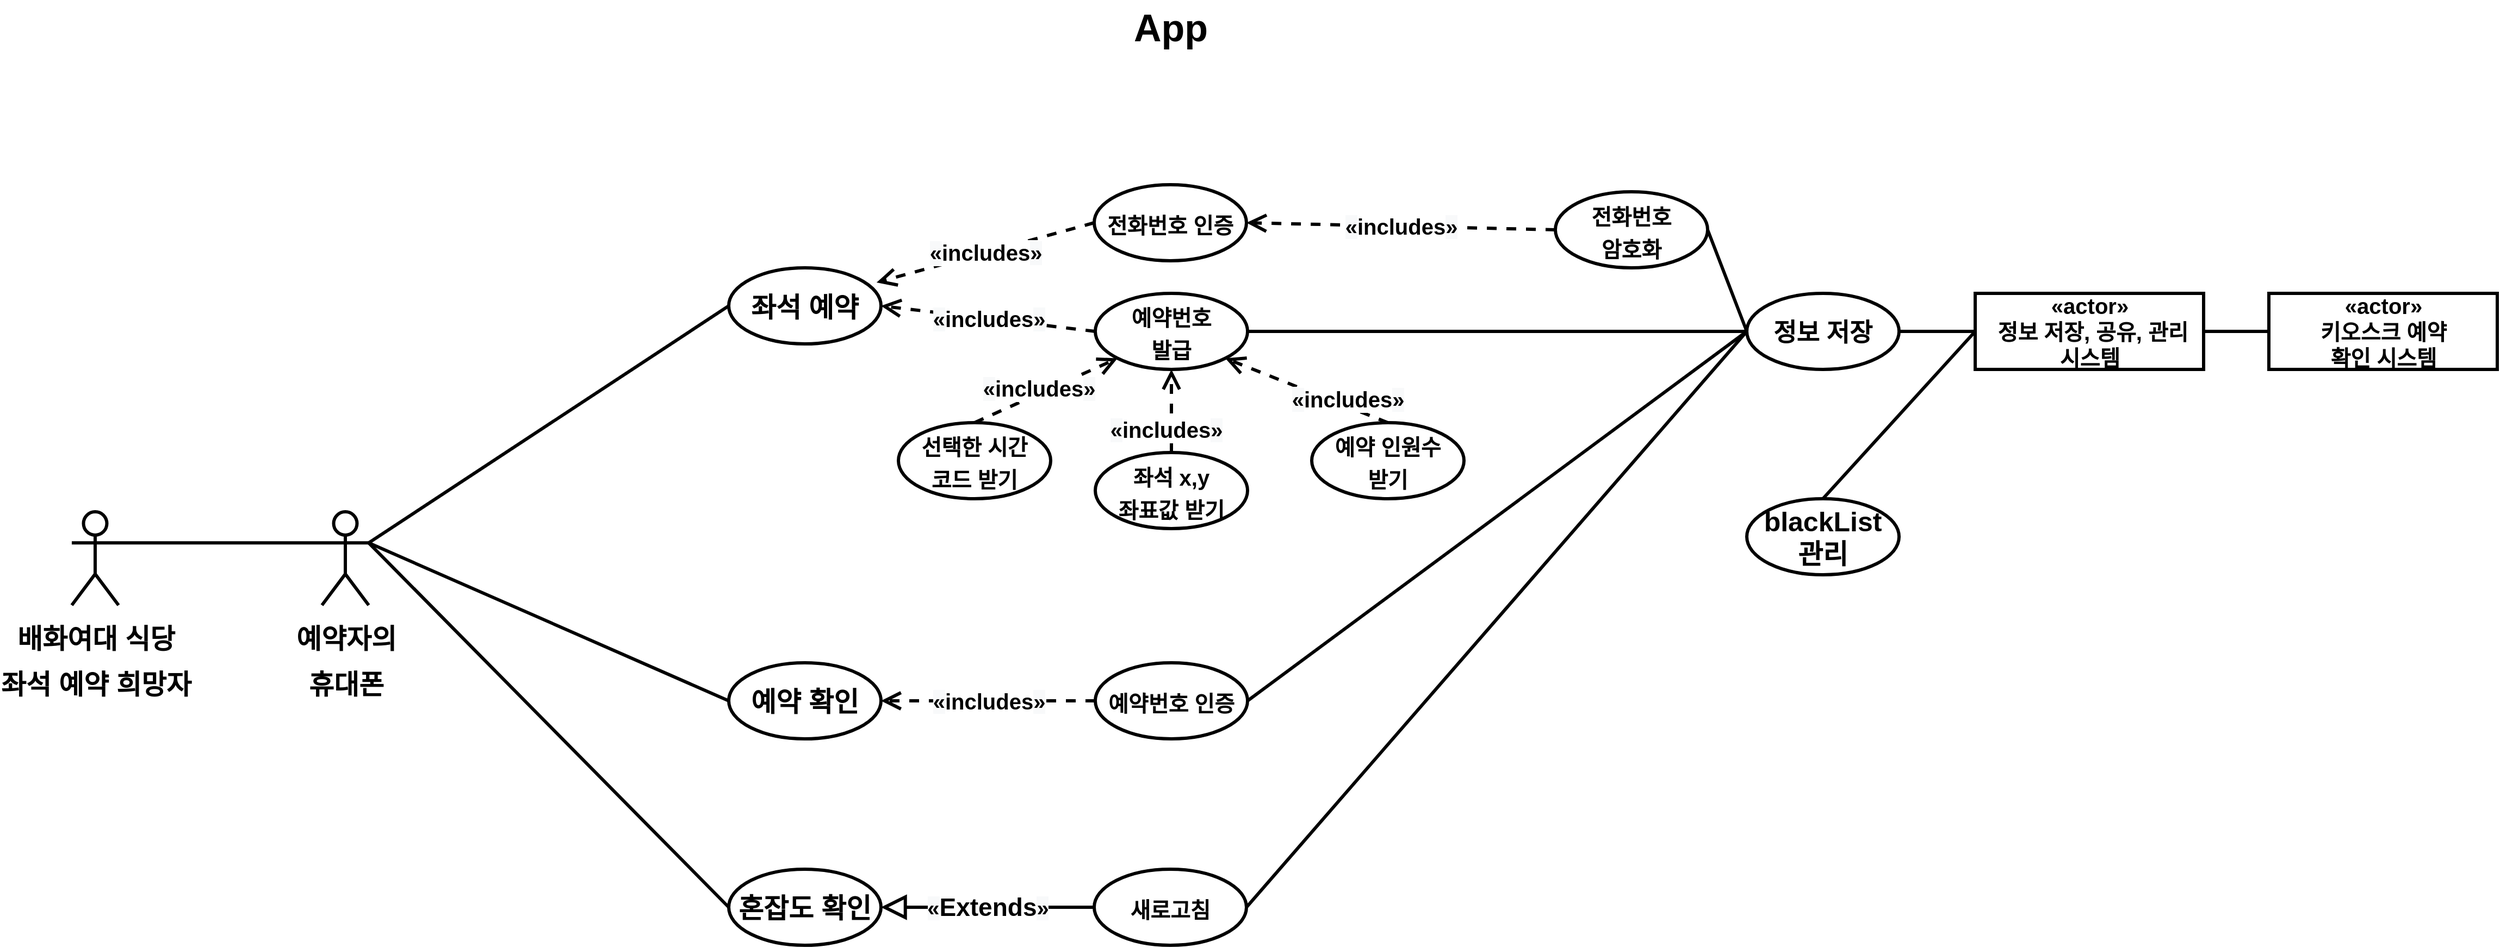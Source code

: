 <mxfile version="17.4.5" type="github">
  <diagram id="-QCvbYy8-glM7ENRcZFV" name="Page-1">
    <mxGraphModel dx="2903" dy="2263" grid="1" gridSize="10" guides="1" tooltips="1" connect="1" arrows="1" fold="1" page="1" pageScale="1" pageWidth="827" pageHeight="1169" math="0" shadow="0">
      <root>
        <mxCell id="0" />
        <mxCell id="1" parent="0" />
        <mxCell id="xzGXYvU11T9rDhcxcgDj-4" value="&lt;b&gt;&lt;font style=&quot;font-size: 35px&quot;&gt;App&lt;/font&gt;&lt;/b&gt;" style="text;html=1;align=center;verticalAlign=middle;whiteSpace=wrap;rounded=0;strokeWidth=3;fillColor=default;" parent="1" vertex="1">
          <mxGeometry x="783.5" y="-120" width="73" height="50" as="geometry" />
        </mxCell>
        <mxCell id="xzGXYvU11T9rDhcxcgDj-5" value="&lt;font style=&quot;font-size: 25px&quot;&gt;&lt;b&gt;배화여대 식당&lt;br&gt;&lt;/b&gt;&lt;b&gt;좌석 예약 희망자&lt;/b&gt;&lt;/font&gt;" style="shape=umlActor;verticalLabelPosition=bottom;verticalAlign=top;html=1;outlineConnect=0;fontSize=35;strokeWidth=3;" parent="1" vertex="1">
          <mxGeometry x="-190" y="351" width="43" height="86" as="geometry" />
        </mxCell>
        <mxCell id="xzGXYvU11T9rDhcxcgDj-12" value="&lt;b&gt;«actor»&lt;br&gt;&amp;nbsp;정보 저장, 공유, 관리&lt;br&gt;시스템&lt;br&gt;&lt;/b&gt;" style="html=1;fontSize=20;strokeWidth=3;" parent="1" vertex="1">
          <mxGeometry x="1560" y="150" width="210" height="70" as="geometry" />
        </mxCell>
        <mxCell id="xzGXYvU11T9rDhcxcgDj-16" value="&lt;b&gt;좌석 예약&lt;/b&gt;" style="ellipse;whiteSpace=wrap;html=1;fontSize=25;strokeWidth=3;" parent="1" vertex="1">
          <mxGeometry x="414" y="126.5" width="140" height="70" as="geometry" />
        </mxCell>
        <mxCell id="xzGXYvU11T9rDhcxcgDj-17" value="&lt;b&gt;예약 확인&lt;/b&gt;" style="ellipse;whiteSpace=wrap;html=1;fontSize=25;strokeWidth=3;" parent="1" vertex="1">
          <mxGeometry x="414" y="490" width="140" height="70" as="geometry" />
        </mxCell>
        <mxCell id="xzGXYvU11T9rDhcxcgDj-18" value="&lt;b&gt;혼잡도 확인&lt;/b&gt;" style="ellipse;whiteSpace=wrap;html=1;fontSize=25;strokeWidth=3;" parent="1" vertex="1">
          <mxGeometry x="414" y="680" width="140" height="70" as="geometry" />
        </mxCell>
        <mxCell id="xzGXYvU11T9rDhcxcgDj-35" value="" style="endArrow=none;html=1;rounded=0;fontSize=25;strokeWidth=3;entryX=0;entryY=0.5;entryDx=0;entryDy=0;exitX=1;exitY=0.333;exitDx=0;exitDy=0;exitPerimeter=0;" parent="1" source="iIt3q8JstOjo-wZFKdjv-8" target="xzGXYvU11T9rDhcxcgDj-16" edge="1">
          <mxGeometry relative="1" as="geometry">
            <mxPoint x="150" y="360" as="sourcePoint" />
            <mxPoint x="510" y="390" as="targetPoint" />
          </mxGeometry>
        </mxCell>
        <mxCell id="xzGXYvU11T9rDhcxcgDj-36" value="" style="endArrow=none;html=1;rounded=0;fontSize=25;strokeWidth=3;entryX=0;entryY=0.5;entryDx=0;entryDy=0;exitX=1;exitY=0.333;exitDx=0;exitDy=0;exitPerimeter=0;" parent="1" source="iIt3q8JstOjo-wZFKdjv-8" target="xzGXYvU11T9rDhcxcgDj-18" edge="1">
          <mxGeometry relative="1" as="geometry">
            <mxPoint x="170" y="430" as="sourcePoint" />
            <mxPoint x="510" y="390" as="targetPoint" />
          </mxGeometry>
        </mxCell>
        <mxCell id="xzGXYvU11T9rDhcxcgDj-37" value="" style="endArrow=none;html=1;rounded=0;fontSize=25;strokeWidth=3;entryX=0;entryY=0.5;entryDx=0;entryDy=0;exitX=1;exitY=0.333;exitDx=0;exitDy=0;exitPerimeter=0;" parent="1" source="iIt3q8JstOjo-wZFKdjv-8" target="xzGXYvU11T9rDhcxcgDj-17" edge="1">
          <mxGeometry relative="1" as="geometry">
            <mxPoint x="170" y="380" as="sourcePoint" />
            <mxPoint x="280" y="405" as="targetPoint" />
          </mxGeometry>
        </mxCell>
        <mxCell id="xzGXYvU11T9rDhcxcgDj-39" value="&lt;span style=&quot;font-size: 20px&quot;&gt;&lt;b&gt;전화번호 인증&lt;/b&gt;&lt;/span&gt;" style="ellipse;whiteSpace=wrap;html=1;fontSize=25;strokeWidth=3;" parent="1" vertex="1">
          <mxGeometry x="750" y="50" width="140" height="70" as="geometry" />
        </mxCell>
        <mxCell id="xzGXYvU11T9rDhcxcgDj-41" value="&lt;b&gt;&lt;span style=&quot;background-color: rgb(248 , 249 , 250)&quot;&gt;«&lt;/span&gt;includes&lt;span style=&quot;background-color: rgb(248 , 249 , 250)&quot;&gt;»&lt;/span&gt;&lt;/b&gt;" style="endArrow=open;endSize=12;dashed=1;html=1;rounded=0;fontSize=20;strokeWidth=3;exitX=0;exitY=0.5;exitDx=0;exitDy=0;entryX=0.971;entryY=0.193;entryDx=0;entryDy=0;entryPerimeter=0;" parent="1" source="xzGXYvU11T9rDhcxcgDj-39" target="xzGXYvU11T9rDhcxcgDj-16" edge="1">
          <mxGeometry width="160" relative="1" as="geometry">
            <mxPoint x="501" y="296.5" as="sourcePoint" />
            <mxPoint x="661" y="296.5" as="targetPoint" />
          </mxGeometry>
        </mxCell>
        <mxCell id="xzGXYvU11T9rDhcxcgDj-43" value="&lt;span style=&quot;font-size: 20px&quot;&gt;&lt;b&gt;예약번호&lt;br&gt;발급&lt;br&gt;&lt;/b&gt;&lt;/span&gt;" style="ellipse;whiteSpace=wrap;html=1;fontSize=25;strokeWidth=3;" parent="1" vertex="1">
          <mxGeometry x="751" y="150" width="140" height="70" as="geometry" />
        </mxCell>
        <mxCell id="xzGXYvU11T9rDhcxcgDj-45" value="&lt;b style=&quot;background-color: rgb(248 , 249 , 250)&quot;&gt;«&lt;/b&gt;&lt;b&gt;includes&lt;/b&gt;&lt;b style=&quot;background-color: rgb(248 , 249 , 250)&quot;&gt;»&lt;/b&gt;" style="endArrow=open;endSize=12;dashed=1;html=1;rounded=0;fontSize=20;strokeWidth=3;exitX=0;exitY=0.5;exitDx=0;exitDy=0;entryX=1;entryY=0.5;entryDx=0;entryDy=0;" parent="1" source="xzGXYvU11T9rDhcxcgDj-43" target="xzGXYvU11T9rDhcxcgDj-16" edge="1">
          <mxGeometry width="160" relative="1" as="geometry">
            <mxPoint x="751" y="81.5" as="sourcePoint" />
            <mxPoint x="564" y="171.5" as="targetPoint" />
          </mxGeometry>
        </mxCell>
        <mxCell id="xzGXYvU11T9rDhcxcgDj-46" value="&lt;span style=&quot;font-size: 20px&quot;&gt;&lt;b&gt;전화번호&lt;br&gt;암호화&lt;br&gt;&lt;/b&gt;&lt;/span&gt;" style="ellipse;whiteSpace=wrap;html=1;fontSize=25;strokeWidth=3;" parent="1" vertex="1">
          <mxGeometry x="1174" y="56.5" width="140" height="70" as="geometry" />
        </mxCell>
        <mxCell id="xzGXYvU11T9rDhcxcgDj-47" value="&lt;b&gt;&lt;span style=&quot;background-color: rgb(248 , 249 , 250)&quot;&gt;«&lt;/span&gt;includes&lt;span style=&quot;background-color: rgb(248 , 249 , 250)&quot;&gt;»&lt;/span&gt;&lt;/b&gt;" style="endArrow=open;endSize=12;dashed=1;html=1;rounded=0;fontSize=20;strokeWidth=3;exitX=0;exitY=0.5;exitDx=0;exitDy=0;entryX=1;entryY=0.5;entryDx=0;entryDy=0;" parent="1" source="xzGXYvU11T9rDhcxcgDj-46" target="xzGXYvU11T9rDhcxcgDj-39" edge="1">
          <mxGeometry width="160" relative="1" as="geometry">
            <mxPoint x="751" y="71.5" as="sourcePoint" />
            <mxPoint x="565.26" y="159.53" as="targetPoint" />
          </mxGeometry>
        </mxCell>
        <mxCell id="xzGXYvU11T9rDhcxcgDj-49" value="&lt;span style=&quot;font-size: 20px&quot;&gt;&lt;b&gt;선택한 시간&lt;br&gt;코드 받기&lt;br&gt;&lt;/b&gt;&lt;/span&gt;" style="ellipse;whiteSpace=wrap;html=1;fontSize=25;strokeWidth=3;" parent="1" vertex="1">
          <mxGeometry x="570" y="269" width="140" height="70" as="geometry" />
        </mxCell>
        <mxCell id="xzGXYvU11T9rDhcxcgDj-50" value="&lt;b style=&quot;background-color: rgb(248 , 249 , 250)&quot;&gt;«&lt;/b&gt;&lt;b&gt;includes&lt;/b&gt;&lt;b style=&quot;background-color: rgb(248 , 249 , 250)&quot;&gt;»&lt;/b&gt;" style="endArrow=open;endSize=12;dashed=1;html=1;rounded=0;fontSize=20;strokeWidth=3;exitX=0.5;exitY=0;exitDx=0;exitDy=0;entryX=0;entryY=1;entryDx=0;entryDy=0;" parent="1" source="xzGXYvU11T9rDhcxcgDj-49" target="xzGXYvU11T9rDhcxcgDj-43" edge="1">
          <mxGeometry x="-0.065" y="5" width="160" relative="1" as="geometry">
            <mxPoint x="1061" y="-108.5" as="sourcePoint" />
            <mxPoint x="881.005" y="-42.992" as="targetPoint" />
            <mxPoint as="offset" />
          </mxGeometry>
        </mxCell>
        <mxCell id="xzGXYvU11T9rDhcxcgDj-51" value="&lt;b style=&quot;font-size: 20px&quot;&gt;좌석 x,y&lt;br&gt;좌표값 받기&lt;/b&gt;&lt;span style=&quot;font-size: 20px&quot;&gt;&lt;b&gt;&lt;br&gt;&lt;/b&gt;&lt;/span&gt;" style="ellipse;whiteSpace=wrap;html=1;fontSize=25;strokeWidth=3;" parent="1" vertex="1">
          <mxGeometry x="751" y="296.5" width="140" height="70" as="geometry" />
        </mxCell>
        <mxCell id="xzGXYvU11T9rDhcxcgDj-52" value="&lt;b style=&quot;background-color: rgb(248 , 249 , 250)&quot;&gt;«&lt;/b&gt;&lt;b&gt;includes&lt;/b&gt;&lt;b style=&quot;background-color: rgb(248 , 249 , 250)&quot;&gt;»&lt;/b&gt;" style="endArrow=open;endSize=12;dashed=1;html=1;rounded=0;fontSize=20;strokeWidth=3;exitX=0.5;exitY=0;exitDx=0;exitDy=0;entryX=0.5;entryY=1;entryDx=0;entryDy=0;" parent="1" source="xzGXYvU11T9rDhcxcgDj-51" target="xzGXYvU11T9rDhcxcgDj-43" edge="1">
          <mxGeometry x="-0.422" y="6" width="160" relative="1" as="geometry">
            <mxPoint x="1071" y="1.5" as="sourcePoint" />
            <mxPoint x="881.005" y="67.008" as="targetPoint" />
            <mxPoint x="1" as="offset" />
          </mxGeometry>
        </mxCell>
        <mxCell id="xzGXYvU11T9rDhcxcgDj-53" value="&lt;span style=&quot;font-size: 20px&quot;&gt;&lt;b&gt;예약 인원수&lt;br&gt;받기&lt;br&gt;&lt;/b&gt;&lt;/span&gt;" style="ellipse;whiteSpace=wrap;html=1;fontSize=25;strokeWidth=3;" parent="1" vertex="1">
          <mxGeometry x="950" y="269" width="140" height="70" as="geometry" />
        </mxCell>
        <mxCell id="xzGXYvU11T9rDhcxcgDj-54" value="&lt;b style=&quot;background-color: rgb(248 , 249 , 250)&quot;&gt;«&lt;/b&gt;&lt;b&gt;includes&lt;/b&gt;&lt;b style=&quot;background-color: rgb(248 , 249 , 250)&quot;&gt;»&lt;/b&gt;" style="endArrow=open;endSize=12;dashed=1;html=1;rounded=0;fontSize=20;strokeWidth=3;exitX=0.5;exitY=0;exitDx=0;exitDy=0;entryX=1;entryY=1;entryDx=0;entryDy=0;" parent="1" source="xzGXYvU11T9rDhcxcgDj-53" target="xzGXYvU11T9rDhcxcgDj-43" edge="1">
          <mxGeometry x="-0.469" y="-7" width="160" relative="1" as="geometry">
            <mxPoint x="1071" y="81.5" as="sourcePoint" />
            <mxPoint x="901" y="91.5" as="targetPoint" />
            <mxPoint as="offset" />
          </mxGeometry>
        </mxCell>
        <mxCell id="xzGXYvU11T9rDhcxcgDj-55" value="&lt;span style=&quot;font-size: 20px&quot;&gt;&lt;b&gt;예약번호 인증&lt;/b&gt;&lt;/span&gt;" style="ellipse;whiteSpace=wrap;html=1;fontSize=25;strokeWidth=3;" parent="1" vertex="1">
          <mxGeometry x="751" y="490" width="140" height="70" as="geometry" />
        </mxCell>
        <mxCell id="xzGXYvU11T9rDhcxcgDj-56" value="&lt;b&gt;&lt;span style=&quot;background-color: rgb(248 , 249 , 250)&quot;&gt;«&lt;/span&gt;includes&lt;span style=&quot;background-color: rgb(248 , 249 , 250)&quot;&gt;»&lt;/span&gt;&lt;/b&gt;" style="endArrow=open;endSize=12;dashed=1;html=1;rounded=0;fontSize=20;strokeWidth=3;exitX=0;exitY=0.5;exitDx=0;exitDy=0;entryX=1;entryY=0.5;entryDx=0;entryDy=0;" parent="1" source="xzGXYvU11T9rDhcxcgDj-55" target="xzGXYvU11T9rDhcxcgDj-17" edge="1">
          <mxGeometry width="160" relative="1" as="geometry">
            <mxPoint x="751" y="400" as="sourcePoint" />
            <mxPoint x="564" y="390" as="targetPoint" />
          </mxGeometry>
        </mxCell>
        <mxCell id="xzGXYvU11T9rDhcxcgDj-58" value="&lt;span&gt;&lt;b style=&quot;font-size: 23px&quot;&gt;정보 저장&lt;br&gt;&lt;/b&gt;&lt;/span&gt;" style="ellipse;whiteSpace=wrap;html=1;fontSize=25;strokeWidth=3;" parent="1" vertex="1">
          <mxGeometry x="1350" y="150" width="140" height="70" as="geometry" />
        </mxCell>
        <mxCell id="xzGXYvU11T9rDhcxcgDj-60" value="" style="endArrow=none;html=1;rounded=0;fontSize=25;strokeWidth=3;entryX=0;entryY=0.5;entryDx=0;entryDy=0;exitX=1;exitY=0.5;exitDx=0;exitDy=0;" parent="1" source="xzGXYvU11T9rDhcxcgDj-46" target="xzGXYvU11T9rDhcxcgDj-58" edge="1">
          <mxGeometry relative="1" as="geometry">
            <mxPoint x="7" y="306.167" as="sourcePoint" />
            <mxPoint x="424" y="171.5" as="targetPoint" />
          </mxGeometry>
        </mxCell>
        <mxCell id="xzGXYvU11T9rDhcxcgDj-61" value="" style="endArrow=none;html=1;rounded=0;fontSize=25;strokeWidth=3;exitX=1;exitY=0.5;exitDx=0;exitDy=0;entryX=0;entryY=0.5;entryDx=0;entryDy=0;" parent="1" source="xzGXYvU11T9rDhcxcgDj-43" target="xzGXYvU11T9rDhcxcgDj-58" edge="1">
          <mxGeometry relative="1" as="geometry">
            <mxPoint x="1201" y="-18.5" as="sourcePoint" />
            <mxPoint x="1450" y="270" as="targetPoint" />
          </mxGeometry>
        </mxCell>
        <mxCell id="xzGXYvU11T9rDhcxcgDj-62" value="" style="endArrow=none;html=1;rounded=0;fontSize=25;strokeWidth=3;exitX=1;exitY=0.5;exitDx=0;exitDy=0;entryX=0;entryY=0.5;entryDx=0;entryDy=0;" parent="1" source="xzGXYvU11T9rDhcxcgDj-58" target="xzGXYvU11T9rDhcxcgDj-12" edge="1">
          <mxGeometry relative="1" as="geometry">
            <mxPoint x="647" y="156" as="sourcePoint" />
            <mxPoint x="1360.328" y="191.614" as="targetPoint" />
          </mxGeometry>
        </mxCell>
        <mxCell id="iIt3q8JstOjo-wZFKdjv-3" value="" style="endArrow=none;html=1;rounded=0;fontSize=25;strokeWidth=3;exitX=1;exitY=0.5;exitDx=0;exitDy=0;entryX=0;entryY=0.5;entryDx=0;entryDy=0;" edge="1" parent="1" source="xzGXYvU11T9rDhcxcgDj-55" target="xzGXYvU11T9rDhcxcgDj-58">
          <mxGeometry relative="1" as="geometry">
            <mxPoint x="891" y="285" as="sourcePoint" />
            <mxPoint x="1610" y="570" as="targetPoint" />
          </mxGeometry>
        </mxCell>
        <mxCell id="iIt3q8JstOjo-wZFKdjv-5" value="&lt;b&gt;«actor»&lt;br&gt;키오스크 예약&lt;br&gt;확인 시스템&lt;/b&gt;" style="html=1;fontSize=20;strokeWidth=3;" vertex="1" parent="1">
          <mxGeometry x="1830" y="150" width="210" height="70" as="geometry" />
        </mxCell>
        <mxCell id="iIt3q8JstOjo-wZFKdjv-8" value="&lt;span style=&quot;font-size: 25px&quot;&gt;&lt;b&gt;예약자의&lt;br&gt;휴대폰&lt;/b&gt;&lt;/span&gt;" style="shape=umlActor;verticalLabelPosition=bottom;verticalAlign=top;html=1;outlineConnect=0;fontSize=35;strokeWidth=3;" vertex="1" parent="1">
          <mxGeometry x="40" y="351" width="43" height="86" as="geometry" />
        </mxCell>
        <mxCell id="iIt3q8JstOjo-wZFKdjv-10" value="" style="endArrow=none;html=1;rounded=0;fontSize=25;strokeWidth=3;exitX=1;exitY=0.333;exitDx=0;exitDy=0;entryX=0;entryY=0.333;entryDx=0;entryDy=0;exitPerimeter=0;entryPerimeter=0;" edge="1" parent="1" source="xzGXYvU11T9rDhcxcgDj-5" target="iIt3q8JstOjo-wZFKdjv-8">
          <mxGeometry relative="1" as="geometry">
            <mxPoint x="891" y="535" as="sourcePoint" />
            <mxPoint x="1360" y="195" as="targetPoint" />
          </mxGeometry>
        </mxCell>
        <mxCell id="iIt3q8JstOjo-wZFKdjv-11" value="" style="endArrow=none;html=1;rounded=0;fontSize=25;strokeWidth=3;exitX=0;exitY=0.5;exitDx=0;exitDy=0;entryX=1;entryY=0.5;entryDx=0;entryDy=0;" edge="1" parent="1" source="iIt3q8JstOjo-wZFKdjv-5" target="xzGXYvU11T9rDhcxcgDj-12">
          <mxGeometry relative="1" as="geometry">
            <mxPoint x="1500" y="195" as="sourcePoint" />
            <mxPoint x="1750" y="195" as="targetPoint" />
          </mxGeometry>
        </mxCell>
        <mxCell id="iIt3q8JstOjo-wZFKdjv-12" value="&lt;span style=&quot;font-size: 20px&quot;&gt;&lt;b&gt;새로고침&lt;/b&gt;&lt;/span&gt;" style="ellipse;whiteSpace=wrap;html=1;fontSize=25;strokeWidth=3;" vertex="1" parent="1">
          <mxGeometry x="750" y="680" width="140" height="70" as="geometry" />
        </mxCell>
        <mxCell id="iIt3q8JstOjo-wZFKdjv-14" value="&lt;b&gt;&lt;span style=&quot;font-size: 20px ; background-color: rgb(248 , 249 , 250)&quot;&gt;«&lt;/span&gt;Extends&lt;span style=&quot;font-size: 20px ; background-color: rgb(248 , 249 , 250)&quot;&gt;»&lt;/span&gt;&lt;/b&gt;" style="endArrow=block;endSize=16;endFill=0;html=1;rounded=0;fontSize=23;strokeWidth=3;exitX=0;exitY=0.5;exitDx=0;exitDy=0;entryX=1;entryY=0.5;entryDx=0;entryDy=0;" edge="1" parent="1" source="iIt3q8JstOjo-wZFKdjv-12" target="xzGXYvU11T9rDhcxcgDj-18">
          <mxGeometry width="160" relative="1" as="geometry">
            <mxPoint x="670" y="390" as="sourcePoint" />
            <mxPoint x="830" y="390" as="targetPoint" />
          </mxGeometry>
        </mxCell>
        <mxCell id="iIt3q8JstOjo-wZFKdjv-15" value="" style="endArrow=none;html=1;rounded=0;fontSize=25;strokeWidth=3;exitX=1;exitY=0.5;exitDx=0;exitDy=0;entryX=0;entryY=0.5;entryDx=0;entryDy=0;" edge="1" parent="1" source="iIt3q8JstOjo-wZFKdjv-12" target="xzGXYvU11T9rDhcxcgDj-58">
          <mxGeometry relative="1" as="geometry">
            <mxPoint x="901" y="535" as="sourcePoint" />
            <mxPoint x="1360" y="310" as="targetPoint" />
          </mxGeometry>
        </mxCell>
        <mxCell id="iIt3q8JstOjo-wZFKdjv-18" value="&lt;b&gt;blackList&lt;br&gt;관리&lt;/b&gt;" style="ellipse;whiteSpace=wrap;html=1;fontSize=25;strokeWidth=3;" vertex="1" parent="1">
          <mxGeometry x="1350" y="339" width="140" height="70" as="geometry" />
        </mxCell>
        <mxCell id="iIt3q8JstOjo-wZFKdjv-25" value="" style="endArrow=none;html=1;rounded=0;fontSize=25;strokeWidth=3;exitX=0;exitY=0.5;exitDx=0;exitDy=0;entryX=0.5;entryY=0;entryDx=0;entryDy=0;" edge="1" parent="1" source="xzGXYvU11T9rDhcxcgDj-12" target="iIt3q8JstOjo-wZFKdjv-18">
          <mxGeometry relative="1" as="geometry">
            <mxPoint x="1310" y="410" as="sourcePoint" />
            <mxPoint x="1420" y="359" as="targetPoint" />
          </mxGeometry>
        </mxCell>
      </root>
    </mxGraphModel>
  </diagram>
</mxfile>
